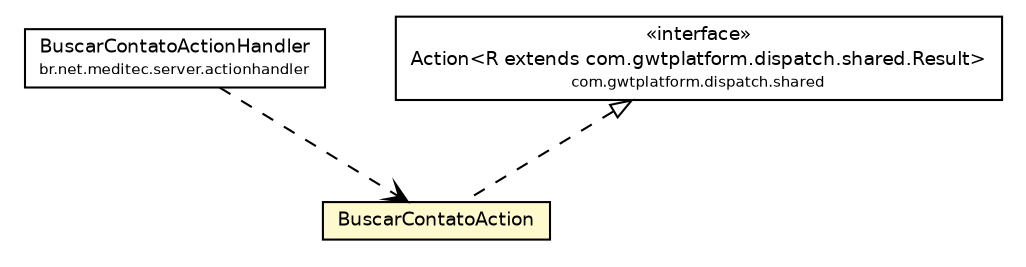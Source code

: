 #!/usr/local/bin/dot
#
# Class diagram 
# Generated by UmlGraph version 4.6 (http://www.spinellis.gr/sw/umlgraph)
#

digraph G {
	edge [fontname="Helvetica",fontsize=10,labelfontname="Helvetica",labelfontsize=10];
	node [fontname="Helvetica",fontsize=10,shape=plaintext];
	// br.net.meditec.shared.commands.BuscarContatoAction
	c1999 [label=<<table border="0" cellborder="1" cellspacing="0" cellpadding="2" port="p" bgcolor="lemonChiffon" href="./BuscarContatoAction.html">
		<tr><td><table border="0" cellspacing="0" cellpadding="1">
			<tr><td> BuscarContatoAction </td></tr>
		</table></td></tr>
		</table>>, fontname="Helvetica", fontcolor="black", fontsize=9.0];
	// br.net.meditec.server.actionhandler.BuscarContatoActionHandler
	c2059 [label=<<table border="0" cellborder="1" cellspacing="0" cellpadding="2" port="p" href="../../server/actionhandler/BuscarContatoActionHandler.html">
		<tr><td><table border="0" cellspacing="0" cellpadding="1">
			<tr><td> BuscarContatoActionHandler </td></tr>
			<tr><td><font point-size="7.0"> br.net.meditec.server.actionhandler </font></td></tr>
		</table></td></tr>
		</table>>, fontname="Helvetica", fontcolor="black", fontsize=9.0];
	//br.net.meditec.shared.commands.BuscarContatoAction implements com.gwtplatform.dispatch.shared.Action<R extends com.gwtplatform.dispatch.shared.Result>
	c2062:p -> c1999:p [dir=back,arrowtail=empty,style=dashed];
	// br.net.meditec.server.actionhandler.BuscarContatoActionHandler DEPEND br.net.meditec.shared.commands.BuscarContatoAction
	c2059:p -> c1999:p [taillabel="", label="", headlabel="", fontname="Helvetica", fontcolor="black", fontsize=10.0, color="black", arrowhead=open, style=dashed];
	// com.gwtplatform.dispatch.shared.Action<R extends com.gwtplatform.dispatch.shared.Result>
	c2062 [label=<<table border="0" cellborder="1" cellspacing="0" cellpadding="2" port="p" href="http://java.sun.com/j2se/1.4.2/docs/api/com/gwtplatform/dispatch/shared/Action.html">
		<tr><td><table border="0" cellspacing="0" cellpadding="1">
			<tr><td> &laquo;interface&raquo; </td></tr>
			<tr><td> Action&lt;R extends com.gwtplatform.dispatch.shared.Result&gt; </td></tr>
			<tr><td><font point-size="7.0"> com.gwtplatform.dispatch.shared </font></td></tr>
		</table></td></tr>
		</table>>, fontname="Helvetica", fontcolor="black", fontsize=9.0];
}

